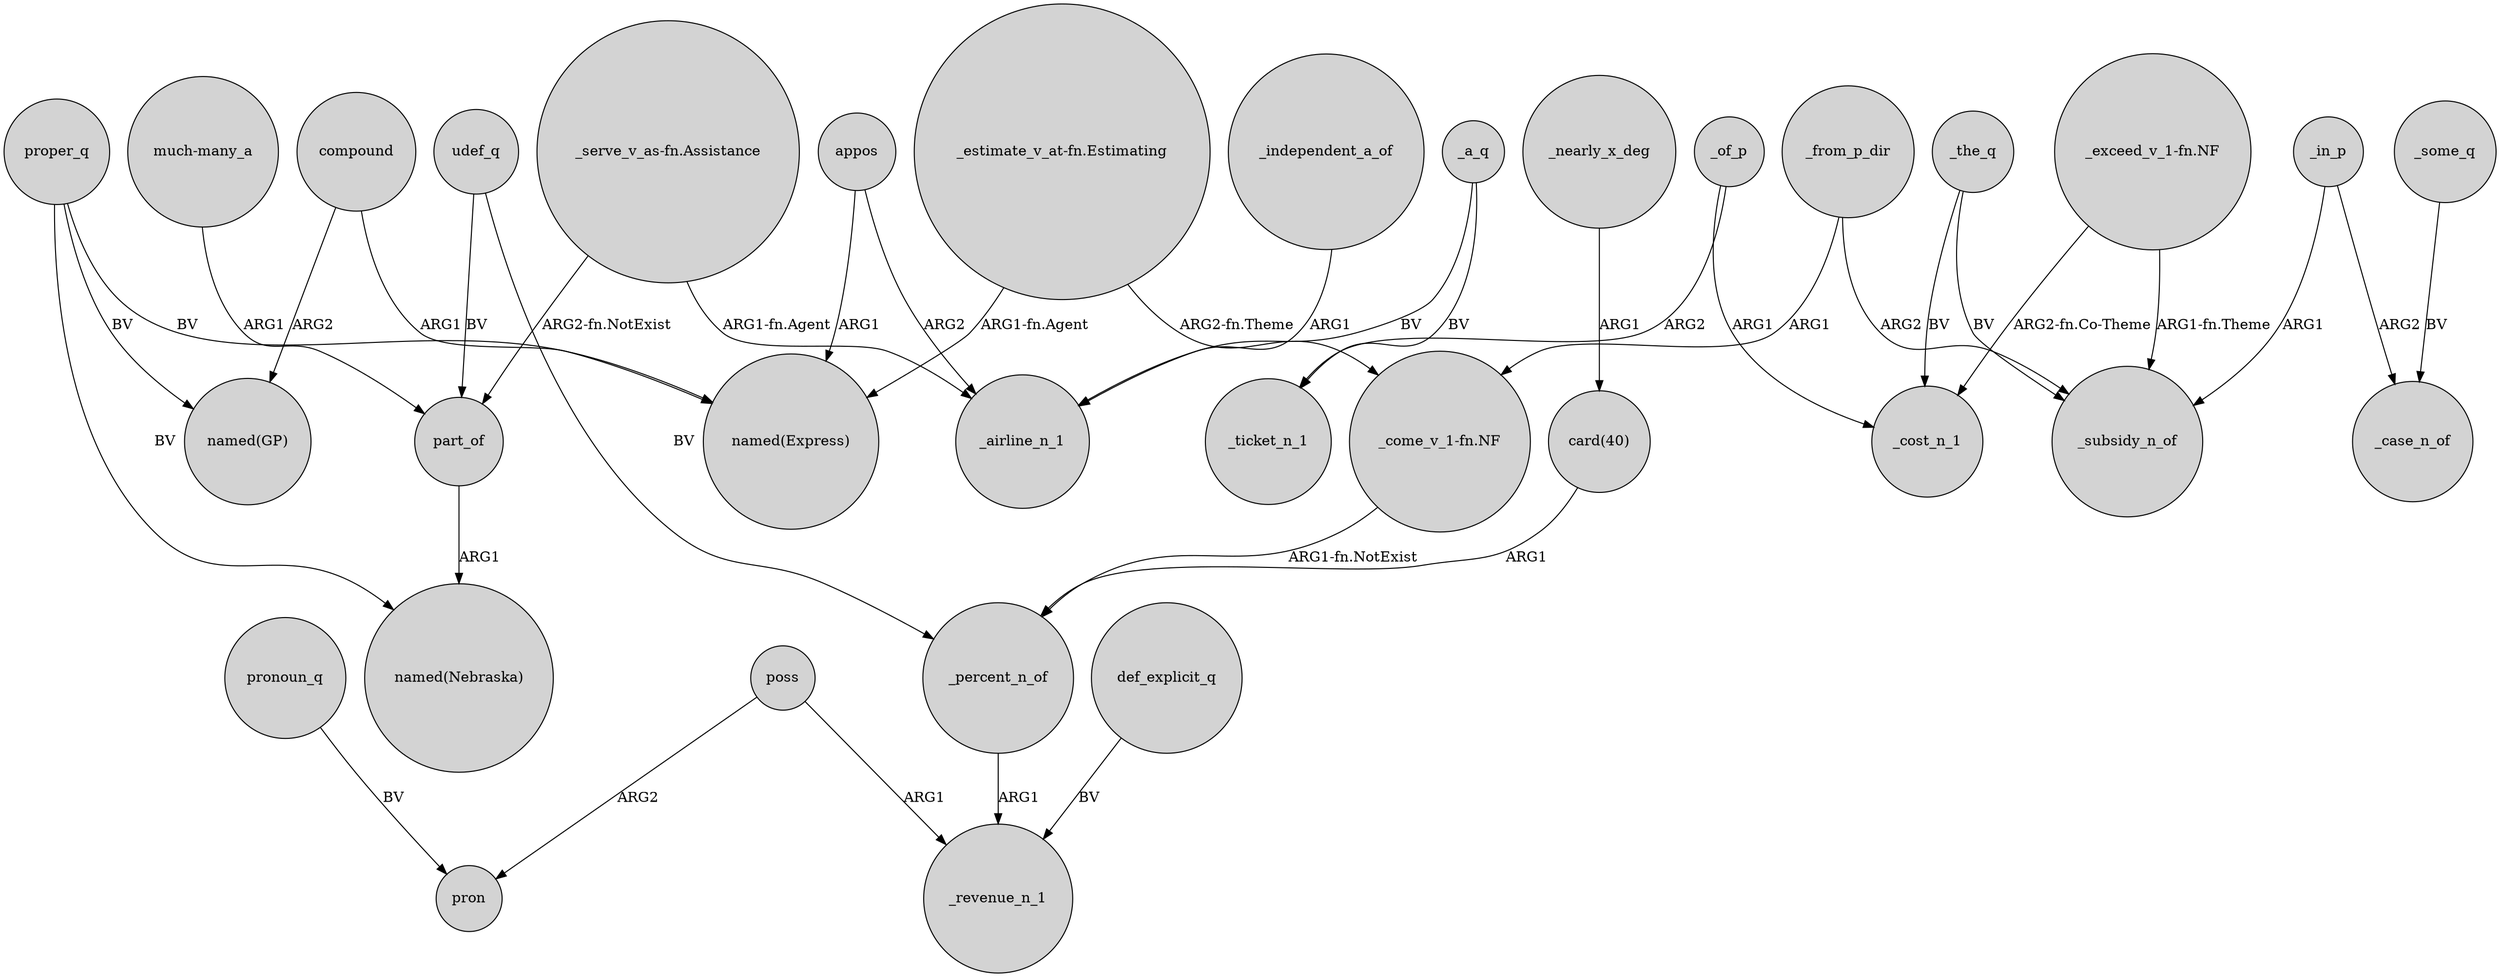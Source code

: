 digraph {
	node [shape=circle style=filled]
	compound -> "named(GP)" [label=ARG2]
	udef_q -> part_of [label=BV]
	poss -> pron [label=ARG2]
	_independent_a_of -> _airline_n_1 [label=ARG1]
	"card(40)" -> _percent_n_of [label=ARG1]
	proper_q -> "named(Express)" [label=BV]
	"much-many_a" -> part_of [label=ARG1]
	"_estimate_v_at-fn.Estimating" -> "named(Express)" [label="ARG1-fn.Agent"]
	compound -> "named(Express)" [label=ARG1]
	_the_q -> _subsidy_n_of [label=BV]
	_nearly_x_deg -> "card(40)" [label=ARG1]
	"_estimate_v_at-fn.Estimating" -> "_come_v_1-fn.NF" [label="ARG2-fn.Theme"]
	_the_q -> _cost_n_1 [label=BV]
	part_of -> "named(Nebraska)" [label=ARG1]
	_of_p -> _cost_n_1 [label=ARG1]
	poss -> _revenue_n_1 [label=ARG1]
	pronoun_q -> pron [label=BV]
	def_explicit_q -> _revenue_n_1 [label=BV]
	"_come_v_1-fn.NF" -> _percent_n_of [label="ARG1-fn.NotExist"]
	appos -> "named(Express)" [label=ARG1]
	_a_q -> _ticket_n_1 [label=BV]
	_from_p_dir -> _subsidy_n_of [label=ARG2]
	"_serve_v_as-fn.Assistance" -> _airline_n_1 [label="ARG1-fn.Agent"]
	proper_q -> "named(GP)" [label=BV]
	_in_p -> _case_n_of [label=ARG2]
	"_serve_v_as-fn.Assistance" -> part_of [label="ARG2-fn.NotExist"]
	_in_p -> _subsidy_n_of [label=ARG1]
	appos -> _airline_n_1 [label=ARG2]
	_some_q -> _case_n_of [label=BV]
	_a_q -> _airline_n_1 [label=BV]
	udef_q -> _percent_n_of [label=BV]
	_percent_n_of -> _revenue_n_1 [label=ARG1]
	"_exceed_v_1-fn.NF" -> _cost_n_1 [label="ARG2-fn.Co-Theme"]
	_of_p -> _ticket_n_1 [label=ARG2]
	_from_p_dir -> "_come_v_1-fn.NF" [label=ARG1]
	"_exceed_v_1-fn.NF" -> _subsidy_n_of [label="ARG1-fn.Theme"]
	proper_q -> "named(Nebraska)" [label=BV]
}

